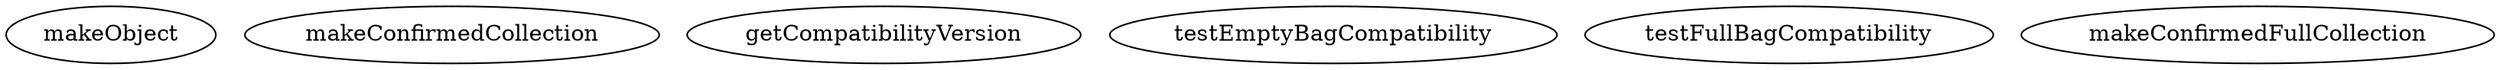 digraph G {
makeObject;
makeConfirmedCollection;
getCompatibilityVersion;
testEmptyBagCompatibility;
testFullBagCompatibility;
makeConfirmedFullCollection;
}